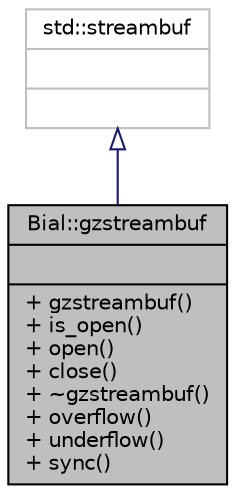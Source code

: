 digraph "Bial::gzstreambuf"
{
  edge [fontname="Helvetica",fontsize="10",labelfontname="Helvetica",labelfontsize="10"];
  node [fontname="Helvetica",fontsize="10",shape=record];
  Node1 [label="{Bial::gzstreambuf\n||+ gzstreambuf()\l+ is_open()\l+ open()\l+ close()\l+ ~gzstreambuf()\l+ overflow()\l+ underflow()\l+ sync()\l}",height=0.2,width=0.4,color="black", fillcolor="grey75", style="filled", fontcolor="black"];
  Node2 -> Node1 [dir="back",color="midnightblue",fontsize="10",style="solid",arrowtail="onormal",fontname="Helvetica"];
  Node2 [label="{std::streambuf\n||}",height=0.2,width=0.4,color="grey75", fillcolor="white", style="filled"];
}
